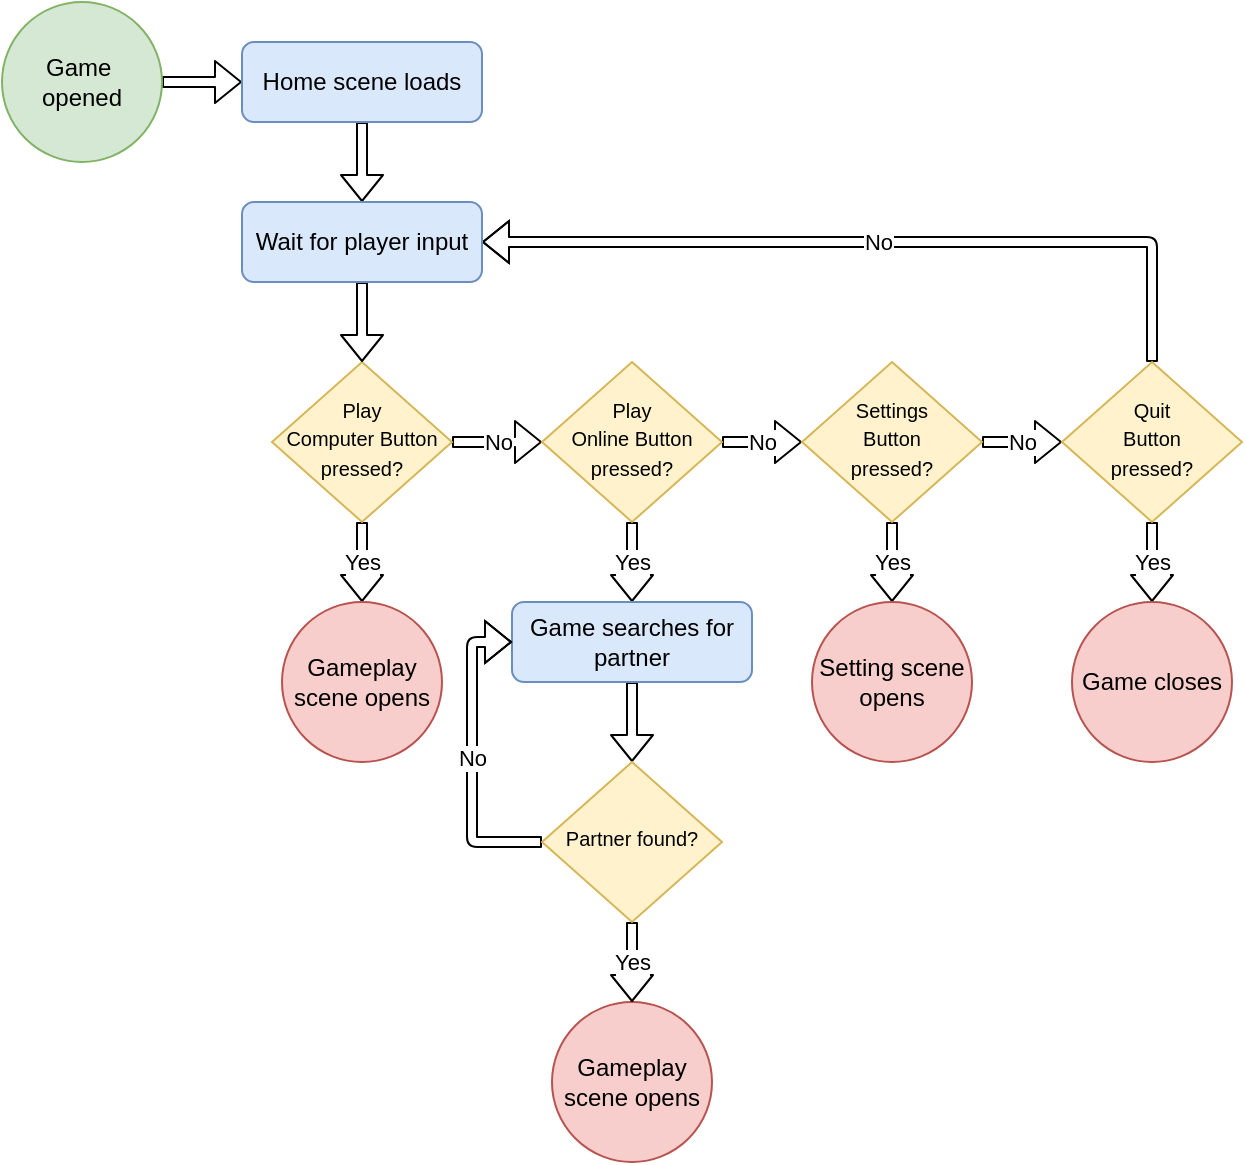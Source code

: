 <mxfile version="20.3.0" type="github">
  <diagram id="C5RBs43oDa-KdzZeNtuy" name="Page-1">
    <mxGraphModel dx="1185" dy="635" grid="1" gridSize="10" guides="1" tooltips="1" connect="1" arrows="1" fold="1" page="1" pageScale="1" pageWidth="827" pageHeight="1169" math="0" shadow="0">
      <root>
        <mxCell id="WIyWlLk6GJQsqaUBKTNV-0" />
        <mxCell id="WIyWlLk6GJQsqaUBKTNV-1" parent="WIyWlLk6GJQsqaUBKTNV-0" />
        <mxCell id="w46rc9Ggta0nKSejpY7C-11" value="No" style="edgeStyle=orthogonalEdgeStyle;rounded=1;orthogonalLoop=1;jettySize=auto;html=1;exitX=1;exitY=0.5;exitDx=0;exitDy=0;entryX=0;entryY=0.5;entryDx=0;entryDy=0;shape=flexArrow;fillColor=default;endSize=4;width=5;endWidth=15;" parent="WIyWlLk6GJQsqaUBKTNV-1" source="WIyWlLk6GJQsqaUBKTNV-6" target="w46rc9Ggta0nKSejpY7C-2" edge="1">
          <mxGeometry relative="1" as="geometry" />
        </mxCell>
        <mxCell id="w46rc9Ggta0nKSejpY7C-30" value="Yes" style="edgeStyle=orthogonalEdgeStyle;rounded=1;orthogonalLoop=1;jettySize=auto;html=1;exitX=0.5;exitY=1;exitDx=0;exitDy=0;entryX=0.5;entryY=0;entryDx=0;entryDy=0;shape=flexArrow;fillColor=default;endSize=4;width=5;endWidth=15;" parent="WIyWlLk6GJQsqaUBKTNV-1" source="WIyWlLk6GJQsqaUBKTNV-6" target="w46rc9Ggta0nKSejpY7C-29" edge="1">
          <mxGeometry relative="1" as="geometry" />
        </mxCell>
        <mxCell id="WIyWlLk6GJQsqaUBKTNV-6" value="&lt;font style=&quot;font-size: 10px&quot;&gt;Play &lt;br&gt;Computer Button pressed?&lt;/font&gt;" style="rhombus;whiteSpace=wrap;html=1;shadow=0;fontFamily=Helvetica;fontSize=12;align=center;strokeWidth=1;spacing=6;spacingTop=-4;fillColor=#fff2cc;strokeColor=#d6b656;" parent="WIyWlLk6GJQsqaUBKTNV-1" vertex="1">
          <mxGeometry x="175" y="240" width="90" height="80" as="geometry" />
        </mxCell>
        <mxCell id="w46rc9Ggta0nKSejpY7C-8" style="edgeStyle=orthogonalEdgeStyle;rounded=1;orthogonalLoop=1;jettySize=auto;html=1;exitX=1;exitY=0.5;exitDx=0;exitDy=0;shape=flexArrow;fillColor=default;endSize=4;width=5;endWidth=15;" parent="WIyWlLk6GJQsqaUBKTNV-1" source="w46rc9Ggta0nKSejpY7C-0" target="w46rc9Ggta0nKSejpY7C-7" edge="1">
          <mxGeometry relative="1" as="geometry" />
        </mxCell>
        <mxCell id="w46rc9Ggta0nKSejpY7C-0" value="Game&amp;nbsp;&lt;br&gt;opened" style="ellipse;whiteSpace=wrap;html=1;aspect=fixed;fillColor=#d5e8d4;strokeColor=#82b366;" parent="WIyWlLk6GJQsqaUBKTNV-1" vertex="1">
          <mxGeometry x="40" y="60" width="80" height="80" as="geometry" />
        </mxCell>
        <mxCell id="w46rc9Ggta0nKSejpY7C-12" value="No" style="edgeStyle=orthogonalEdgeStyle;rounded=1;orthogonalLoop=1;jettySize=auto;html=1;exitX=1;exitY=0.5;exitDx=0;exitDy=0;entryX=0;entryY=0.5;entryDx=0;entryDy=0;shape=flexArrow;fillColor=default;endSize=4;width=5;endWidth=15;" parent="WIyWlLk6GJQsqaUBKTNV-1" source="w46rc9Ggta0nKSejpY7C-2" target="w46rc9Ggta0nKSejpY7C-3" edge="1">
          <mxGeometry relative="1" as="geometry" />
        </mxCell>
        <mxCell id="w46rc9Ggta0nKSejpY7C-20" value="Yes" style="edgeStyle=orthogonalEdgeStyle;rounded=1;orthogonalLoop=1;jettySize=auto;html=1;exitX=0.5;exitY=1;exitDx=0;exitDy=0;shape=flexArrow;fillColor=default;endSize=4;width=5;endWidth=15;" parent="WIyWlLk6GJQsqaUBKTNV-1" source="w46rc9Ggta0nKSejpY7C-2" target="w46rc9Ggta0nKSejpY7C-22" edge="1">
          <mxGeometry relative="1" as="geometry">
            <mxPoint x="355" y="400" as="targetPoint" />
          </mxGeometry>
        </mxCell>
        <mxCell id="w46rc9Ggta0nKSejpY7C-2" value="&lt;font style=&quot;font-size: 10px&quot;&gt;Play &lt;br&gt;Online Button pressed?&lt;/font&gt;" style="rhombus;whiteSpace=wrap;html=1;shadow=0;fontFamily=Helvetica;fontSize=12;align=center;strokeWidth=1;spacing=6;spacingTop=-4;fillColor=#fff2cc;strokeColor=#d6b656;" parent="WIyWlLk6GJQsqaUBKTNV-1" vertex="1">
          <mxGeometry x="310" y="240" width="90" height="80" as="geometry" />
        </mxCell>
        <mxCell id="w46rc9Ggta0nKSejpY7C-13" value="No" style="edgeStyle=orthogonalEdgeStyle;rounded=1;orthogonalLoop=1;jettySize=auto;html=1;exitX=1;exitY=0.5;exitDx=0;exitDy=0;entryX=0;entryY=0.5;entryDx=0;entryDy=0;shape=flexArrow;fillColor=default;endSize=4;width=5;endWidth=15;" parent="WIyWlLk6GJQsqaUBKTNV-1" source="w46rc9Ggta0nKSejpY7C-3" target="w46rc9Ggta0nKSejpY7C-5" edge="1">
          <mxGeometry relative="1" as="geometry" />
        </mxCell>
        <mxCell id="w46rc9Ggta0nKSejpY7C-19" value="Yes" style="edgeStyle=orthogonalEdgeStyle;rounded=1;orthogonalLoop=1;jettySize=auto;html=1;exitX=0.5;exitY=1;exitDx=0;exitDy=0;shape=flexArrow;fillColor=default;endSize=4;width=5;endWidth=15;" parent="WIyWlLk6GJQsqaUBKTNV-1" source="w46rc9Ggta0nKSejpY7C-3" target="w46rc9Ggta0nKSejpY7C-17" edge="1">
          <mxGeometry relative="1" as="geometry" />
        </mxCell>
        <mxCell id="w46rc9Ggta0nKSejpY7C-3" value="&lt;font style=&quot;font-size: 10px&quot;&gt;Settings &lt;br&gt;Button &lt;br&gt;pressed?&lt;/font&gt;" style="rhombus;whiteSpace=wrap;html=1;shadow=0;fontFamily=Helvetica;fontSize=12;align=center;strokeWidth=1;spacing=6;spacingTop=-4;fillColor=#fff2cc;strokeColor=#d6b656;" parent="WIyWlLk6GJQsqaUBKTNV-1" vertex="1">
          <mxGeometry x="440" y="240" width="90" height="80" as="geometry" />
        </mxCell>
        <mxCell id="w46rc9Ggta0nKSejpY7C-10" value="No" style="edgeStyle=orthogonalEdgeStyle;rounded=1;orthogonalLoop=1;jettySize=auto;html=1;exitX=0.5;exitY=0;exitDx=0;exitDy=0;entryX=1;entryY=0.5;entryDx=0;entryDy=0;shape=flexArrow;fillColor=default;endSize=4;width=5;endWidth=15;" parent="WIyWlLk6GJQsqaUBKTNV-1" source="w46rc9Ggta0nKSejpY7C-5" target="w46rc9Ggta0nKSejpY7C-31" edge="1">
          <mxGeometry relative="1" as="geometry" />
        </mxCell>
        <mxCell id="w46rc9Ggta0nKSejpY7C-14" value="Yes" style="edgeStyle=orthogonalEdgeStyle;rounded=1;orthogonalLoop=1;jettySize=auto;html=1;exitX=0.5;exitY=1;exitDx=0;exitDy=0;shape=flexArrow;fillColor=default;endSize=4;width=5;endWidth=15;" parent="WIyWlLk6GJQsqaUBKTNV-1" source="w46rc9Ggta0nKSejpY7C-5" target="w46rc9Ggta0nKSejpY7C-15" edge="1">
          <mxGeometry relative="1" as="geometry">
            <mxPoint x="615" y="370" as="targetPoint" />
          </mxGeometry>
        </mxCell>
        <mxCell id="w46rc9Ggta0nKSejpY7C-5" value="&lt;font style=&quot;font-size: 10px&quot;&gt;Quit&lt;br&gt;Button &lt;br&gt;pressed?&lt;/font&gt;" style="rhombus;whiteSpace=wrap;html=1;shadow=0;fontFamily=Helvetica;fontSize=12;align=center;strokeWidth=1;spacing=6;spacingTop=-4;fillColor=#fff2cc;strokeColor=#d6b656;" parent="WIyWlLk6GJQsqaUBKTNV-1" vertex="1">
          <mxGeometry x="570" y="240" width="90" height="80" as="geometry" />
        </mxCell>
        <mxCell id="w46rc9Ggta0nKSejpY7C-33" style="edgeStyle=orthogonalEdgeStyle;rounded=1;orthogonalLoop=1;jettySize=auto;html=1;exitX=0.5;exitY=1;exitDx=0;exitDy=0;shape=flexArrow;fillColor=default;endSize=4;width=5;endWidth=15;" parent="WIyWlLk6GJQsqaUBKTNV-1" source="w46rc9Ggta0nKSejpY7C-7" target="w46rc9Ggta0nKSejpY7C-31" edge="1">
          <mxGeometry relative="1" as="geometry" />
        </mxCell>
        <mxCell id="w46rc9Ggta0nKSejpY7C-7" value="Home scene loads" style="rounded=1;whiteSpace=wrap;html=1;fillColor=#dae8fc;strokeColor=#6c8ebf;" parent="WIyWlLk6GJQsqaUBKTNV-1" vertex="1">
          <mxGeometry x="160" y="80" width="120" height="40" as="geometry" />
        </mxCell>
        <mxCell id="w46rc9Ggta0nKSejpY7C-15" value="Game closes" style="ellipse;whiteSpace=wrap;html=1;aspect=fixed;fillColor=#f8cecc;strokeColor=#b85450;" parent="WIyWlLk6GJQsqaUBKTNV-1" vertex="1">
          <mxGeometry x="575" y="360" width="80" height="80" as="geometry" />
        </mxCell>
        <mxCell id="w46rc9Ggta0nKSejpY7C-17" value="Setting scene opens" style="ellipse;whiteSpace=wrap;html=1;aspect=fixed;fillColor=#f8cecc;strokeColor=#b85450;" parent="WIyWlLk6GJQsqaUBKTNV-1" vertex="1">
          <mxGeometry x="445" y="360" width="80" height="80" as="geometry" />
        </mxCell>
        <mxCell id="w46rc9Ggta0nKSejpY7C-21" value="Gameplay scene opens" style="ellipse;whiteSpace=wrap;html=1;aspect=fixed;fillColor=#f8cecc;strokeColor=#b85450;" parent="WIyWlLk6GJQsqaUBKTNV-1" vertex="1">
          <mxGeometry x="315" y="560" width="80" height="80" as="geometry" />
        </mxCell>
        <mxCell id="w46rc9Ggta0nKSejpY7C-25" style="edgeStyle=orthogonalEdgeStyle;rounded=1;orthogonalLoop=1;jettySize=auto;html=1;exitX=0.5;exitY=1;exitDx=0;exitDy=0;entryX=0.5;entryY=0;entryDx=0;entryDy=0;shape=flexArrow;fillColor=default;endSize=4;width=5;endWidth=15;" parent="WIyWlLk6GJQsqaUBKTNV-1" source="w46rc9Ggta0nKSejpY7C-22" target="w46rc9Ggta0nKSejpY7C-23" edge="1">
          <mxGeometry relative="1" as="geometry" />
        </mxCell>
        <mxCell id="w46rc9Ggta0nKSejpY7C-22" value="Game searches for partner" style="rounded=1;whiteSpace=wrap;html=1;fillColor=#dae8fc;strokeColor=#6c8ebf;" parent="WIyWlLk6GJQsqaUBKTNV-1" vertex="1">
          <mxGeometry x="295" y="360" width="120" height="40" as="geometry" />
        </mxCell>
        <mxCell id="w46rc9Ggta0nKSejpY7C-27" value="No" style="edgeStyle=orthogonalEdgeStyle;rounded=1;orthogonalLoop=1;jettySize=auto;html=1;exitX=0;exitY=0.5;exitDx=0;exitDy=0;entryX=0;entryY=0.5;entryDx=0;entryDy=0;shape=flexArrow;fillColor=default;endSize=4;width=5;endWidth=15;" parent="WIyWlLk6GJQsqaUBKTNV-1" source="w46rc9Ggta0nKSejpY7C-23" target="w46rc9Ggta0nKSejpY7C-22" edge="1">
          <mxGeometry relative="1" as="geometry" />
        </mxCell>
        <mxCell id="w46rc9Ggta0nKSejpY7C-28" value="Yes" style="edgeStyle=orthogonalEdgeStyle;rounded=1;orthogonalLoop=1;jettySize=auto;html=1;exitX=0.5;exitY=1;exitDx=0;exitDy=0;shape=flexArrow;fillColor=default;endSize=4;width=5;endWidth=15;" parent="WIyWlLk6GJQsqaUBKTNV-1" source="w46rc9Ggta0nKSejpY7C-23" target="w46rc9Ggta0nKSejpY7C-21" edge="1">
          <mxGeometry relative="1" as="geometry" />
        </mxCell>
        <mxCell id="w46rc9Ggta0nKSejpY7C-23" value="&lt;span style=&quot;font-size: 10px&quot;&gt;Partner found?&lt;/span&gt;" style="rhombus;whiteSpace=wrap;html=1;shadow=0;fontFamily=Helvetica;fontSize=12;align=center;strokeWidth=1;spacing=6;spacingTop=-4;fillColor=#fff2cc;strokeColor=#d6b656;" parent="WIyWlLk6GJQsqaUBKTNV-1" vertex="1">
          <mxGeometry x="310" y="440" width="90" height="80" as="geometry" />
        </mxCell>
        <mxCell id="w46rc9Ggta0nKSejpY7C-29" value="Gameplay scene opens" style="ellipse;whiteSpace=wrap;html=1;aspect=fixed;fillColor=#f8cecc;strokeColor=#b85450;" parent="WIyWlLk6GJQsqaUBKTNV-1" vertex="1">
          <mxGeometry x="180" y="360" width="80" height="80" as="geometry" />
        </mxCell>
        <mxCell id="w46rc9Ggta0nKSejpY7C-32" style="edgeStyle=orthogonalEdgeStyle;rounded=1;orthogonalLoop=1;jettySize=auto;html=1;exitX=0.5;exitY=1;exitDx=0;exitDy=0;entryX=0.5;entryY=0;entryDx=0;entryDy=0;shape=flexArrow;fillColor=default;endSize=4;width=5;endWidth=15;" parent="WIyWlLk6GJQsqaUBKTNV-1" source="w46rc9Ggta0nKSejpY7C-31" target="WIyWlLk6GJQsqaUBKTNV-6" edge="1">
          <mxGeometry relative="1" as="geometry" />
        </mxCell>
        <mxCell id="w46rc9Ggta0nKSejpY7C-31" value="Wait for player input" style="rounded=1;whiteSpace=wrap;html=1;fillColor=#dae8fc;strokeColor=#6c8ebf;" parent="WIyWlLk6GJQsqaUBKTNV-1" vertex="1">
          <mxGeometry x="160" y="160" width="120" height="40" as="geometry" />
        </mxCell>
      </root>
    </mxGraphModel>
  </diagram>
</mxfile>
